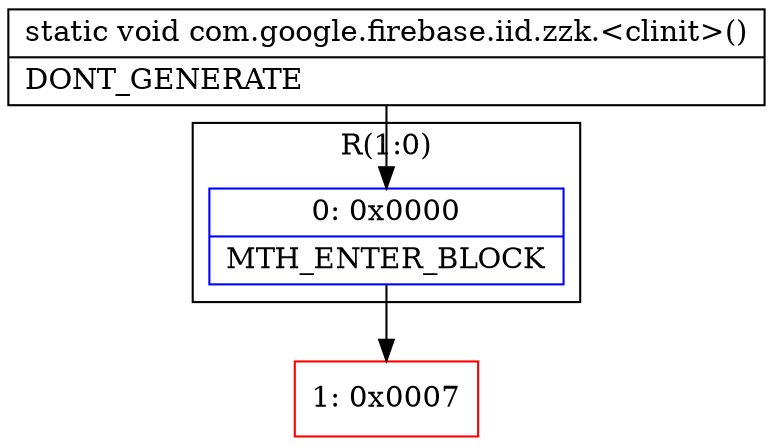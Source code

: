 digraph "CFG forcom.google.firebase.iid.zzk.\<clinit\>()V" {
subgraph cluster_Region_632802013 {
label = "R(1:0)";
node [shape=record,color=blue];
Node_0 [shape=record,label="{0\:\ 0x0000|MTH_ENTER_BLOCK\l}"];
}
Node_1 [shape=record,color=red,label="{1\:\ 0x0007}"];
MethodNode[shape=record,label="{static void com.google.firebase.iid.zzk.\<clinit\>()  | DONT_GENERATE\l}"];
MethodNode -> Node_0;
Node_0 -> Node_1;
}

